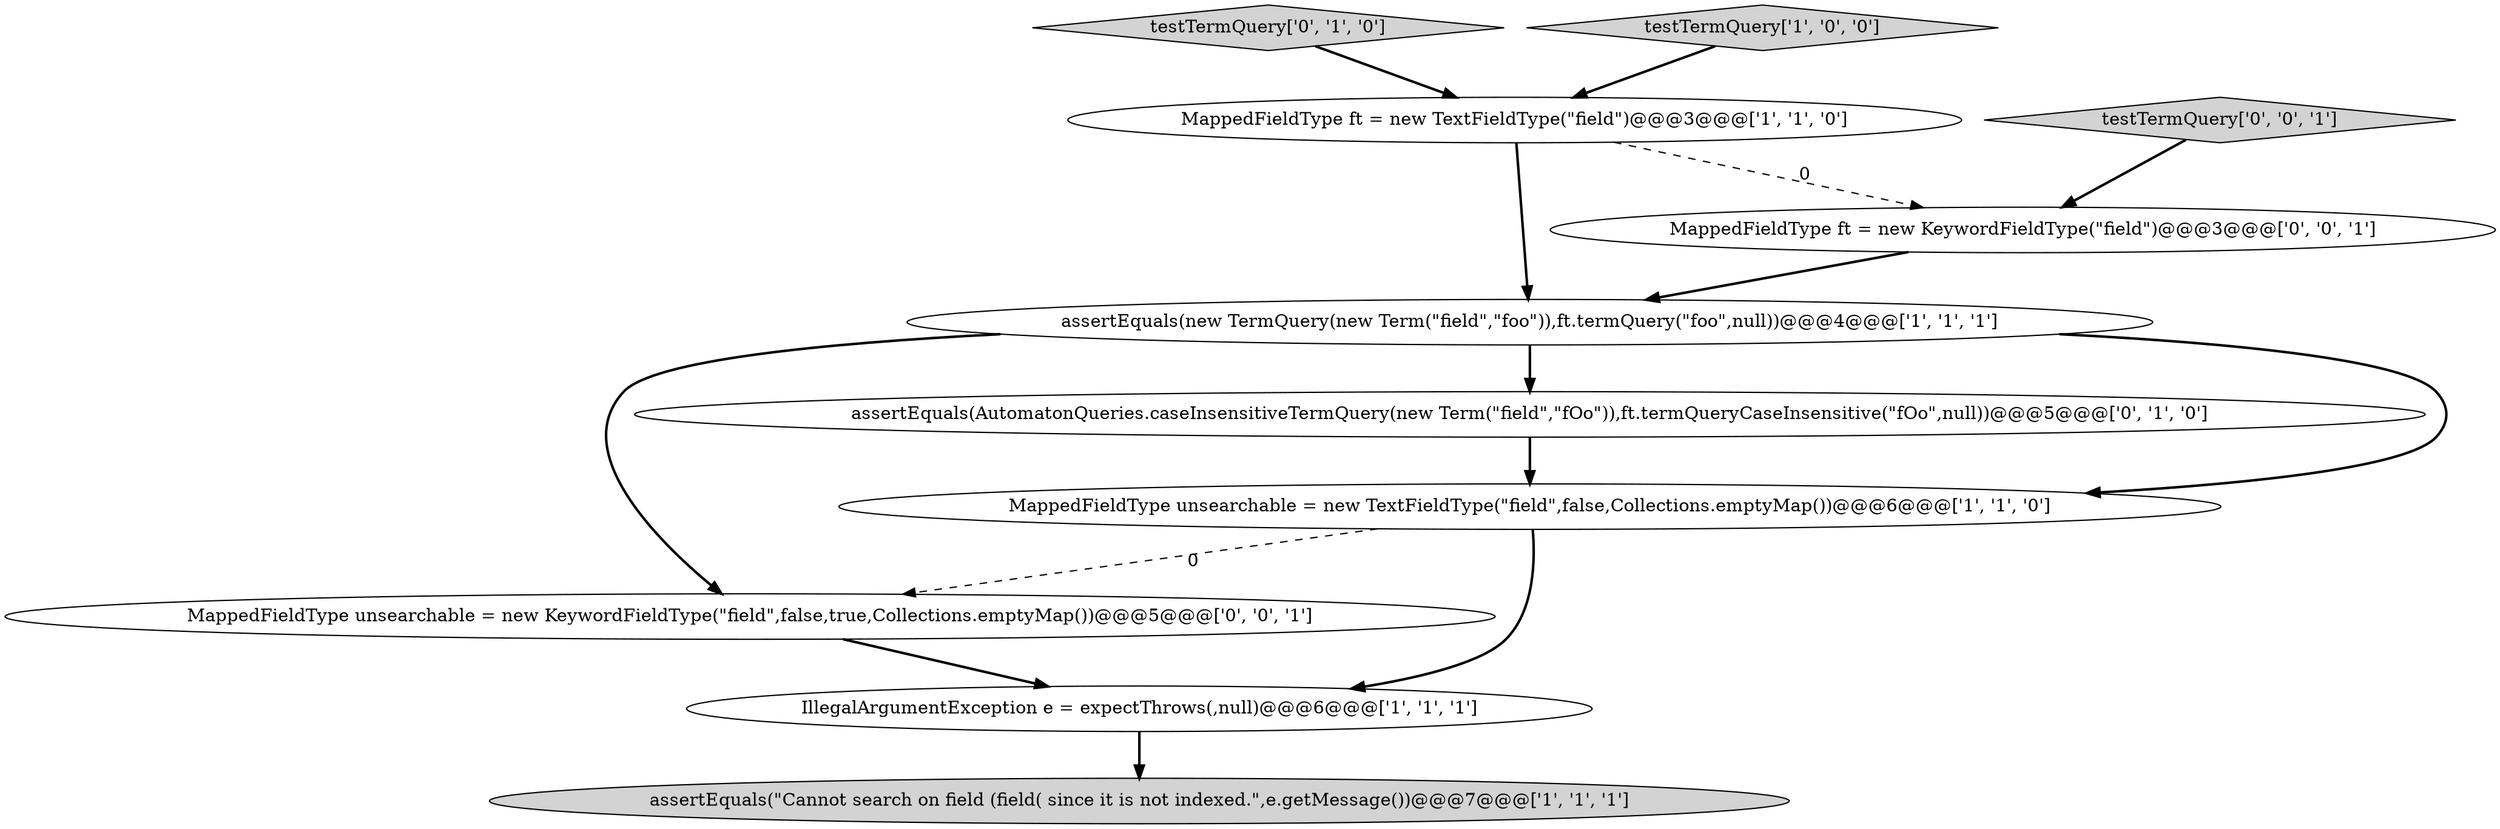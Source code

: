 digraph {
6 [style = filled, label = "testTermQuery['0', '1', '0']", fillcolor = lightgray, shape = diamond image = "AAA0AAABBB2BBB"];
8 [style = filled, label = "MappedFieldType unsearchable = new KeywordFieldType(\"field\",false,true,Collections.emptyMap())@@@5@@@['0', '0', '1']", fillcolor = white, shape = ellipse image = "AAA0AAABBB3BBB"];
7 [style = filled, label = "assertEquals(AutomatonQueries.caseInsensitiveTermQuery(new Term(\"field\",\"fOo\")),ft.termQueryCaseInsensitive(\"fOo\",null))@@@5@@@['0', '1', '0']", fillcolor = white, shape = ellipse image = "AAA1AAABBB2BBB"];
0 [style = filled, label = "assertEquals(new TermQuery(new Term(\"field\",\"foo\")),ft.termQuery(\"foo\",null))@@@4@@@['1', '1', '1']", fillcolor = white, shape = ellipse image = "AAA0AAABBB1BBB"];
3 [style = filled, label = "testTermQuery['1', '0', '0']", fillcolor = lightgray, shape = diamond image = "AAA0AAABBB1BBB"];
9 [style = filled, label = "testTermQuery['0', '0', '1']", fillcolor = lightgray, shape = diamond image = "AAA0AAABBB3BBB"];
5 [style = filled, label = "MappedFieldType ft = new TextFieldType(\"field\")@@@3@@@['1', '1', '0']", fillcolor = white, shape = ellipse image = "AAA0AAABBB1BBB"];
10 [style = filled, label = "MappedFieldType ft = new KeywordFieldType(\"field\")@@@3@@@['0', '0', '1']", fillcolor = white, shape = ellipse image = "AAA0AAABBB3BBB"];
1 [style = filled, label = "assertEquals(\"Cannot search on field (field( since it is not indexed.\",e.getMessage())@@@7@@@['1', '1', '1']", fillcolor = lightgray, shape = ellipse image = "AAA0AAABBB1BBB"];
4 [style = filled, label = "IllegalArgumentException e = expectThrows(,null)@@@6@@@['1', '1', '1']", fillcolor = white, shape = ellipse image = "AAA0AAABBB1BBB"];
2 [style = filled, label = "MappedFieldType unsearchable = new TextFieldType(\"field\",false,Collections.emptyMap())@@@6@@@['1', '1', '0']", fillcolor = white, shape = ellipse image = "AAA0AAABBB1BBB"];
5->10 [style = dashed, label="0"];
2->8 [style = dashed, label="0"];
5->0 [style = bold, label=""];
0->2 [style = bold, label=""];
2->4 [style = bold, label=""];
0->8 [style = bold, label=""];
8->4 [style = bold, label=""];
6->5 [style = bold, label=""];
3->5 [style = bold, label=""];
10->0 [style = bold, label=""];
4->1 [style = bold, label=""];
0->7 [style = bold, label=""];
9->10 [style = bold, label=""];
7->2 [style = bold, label=""];
}
